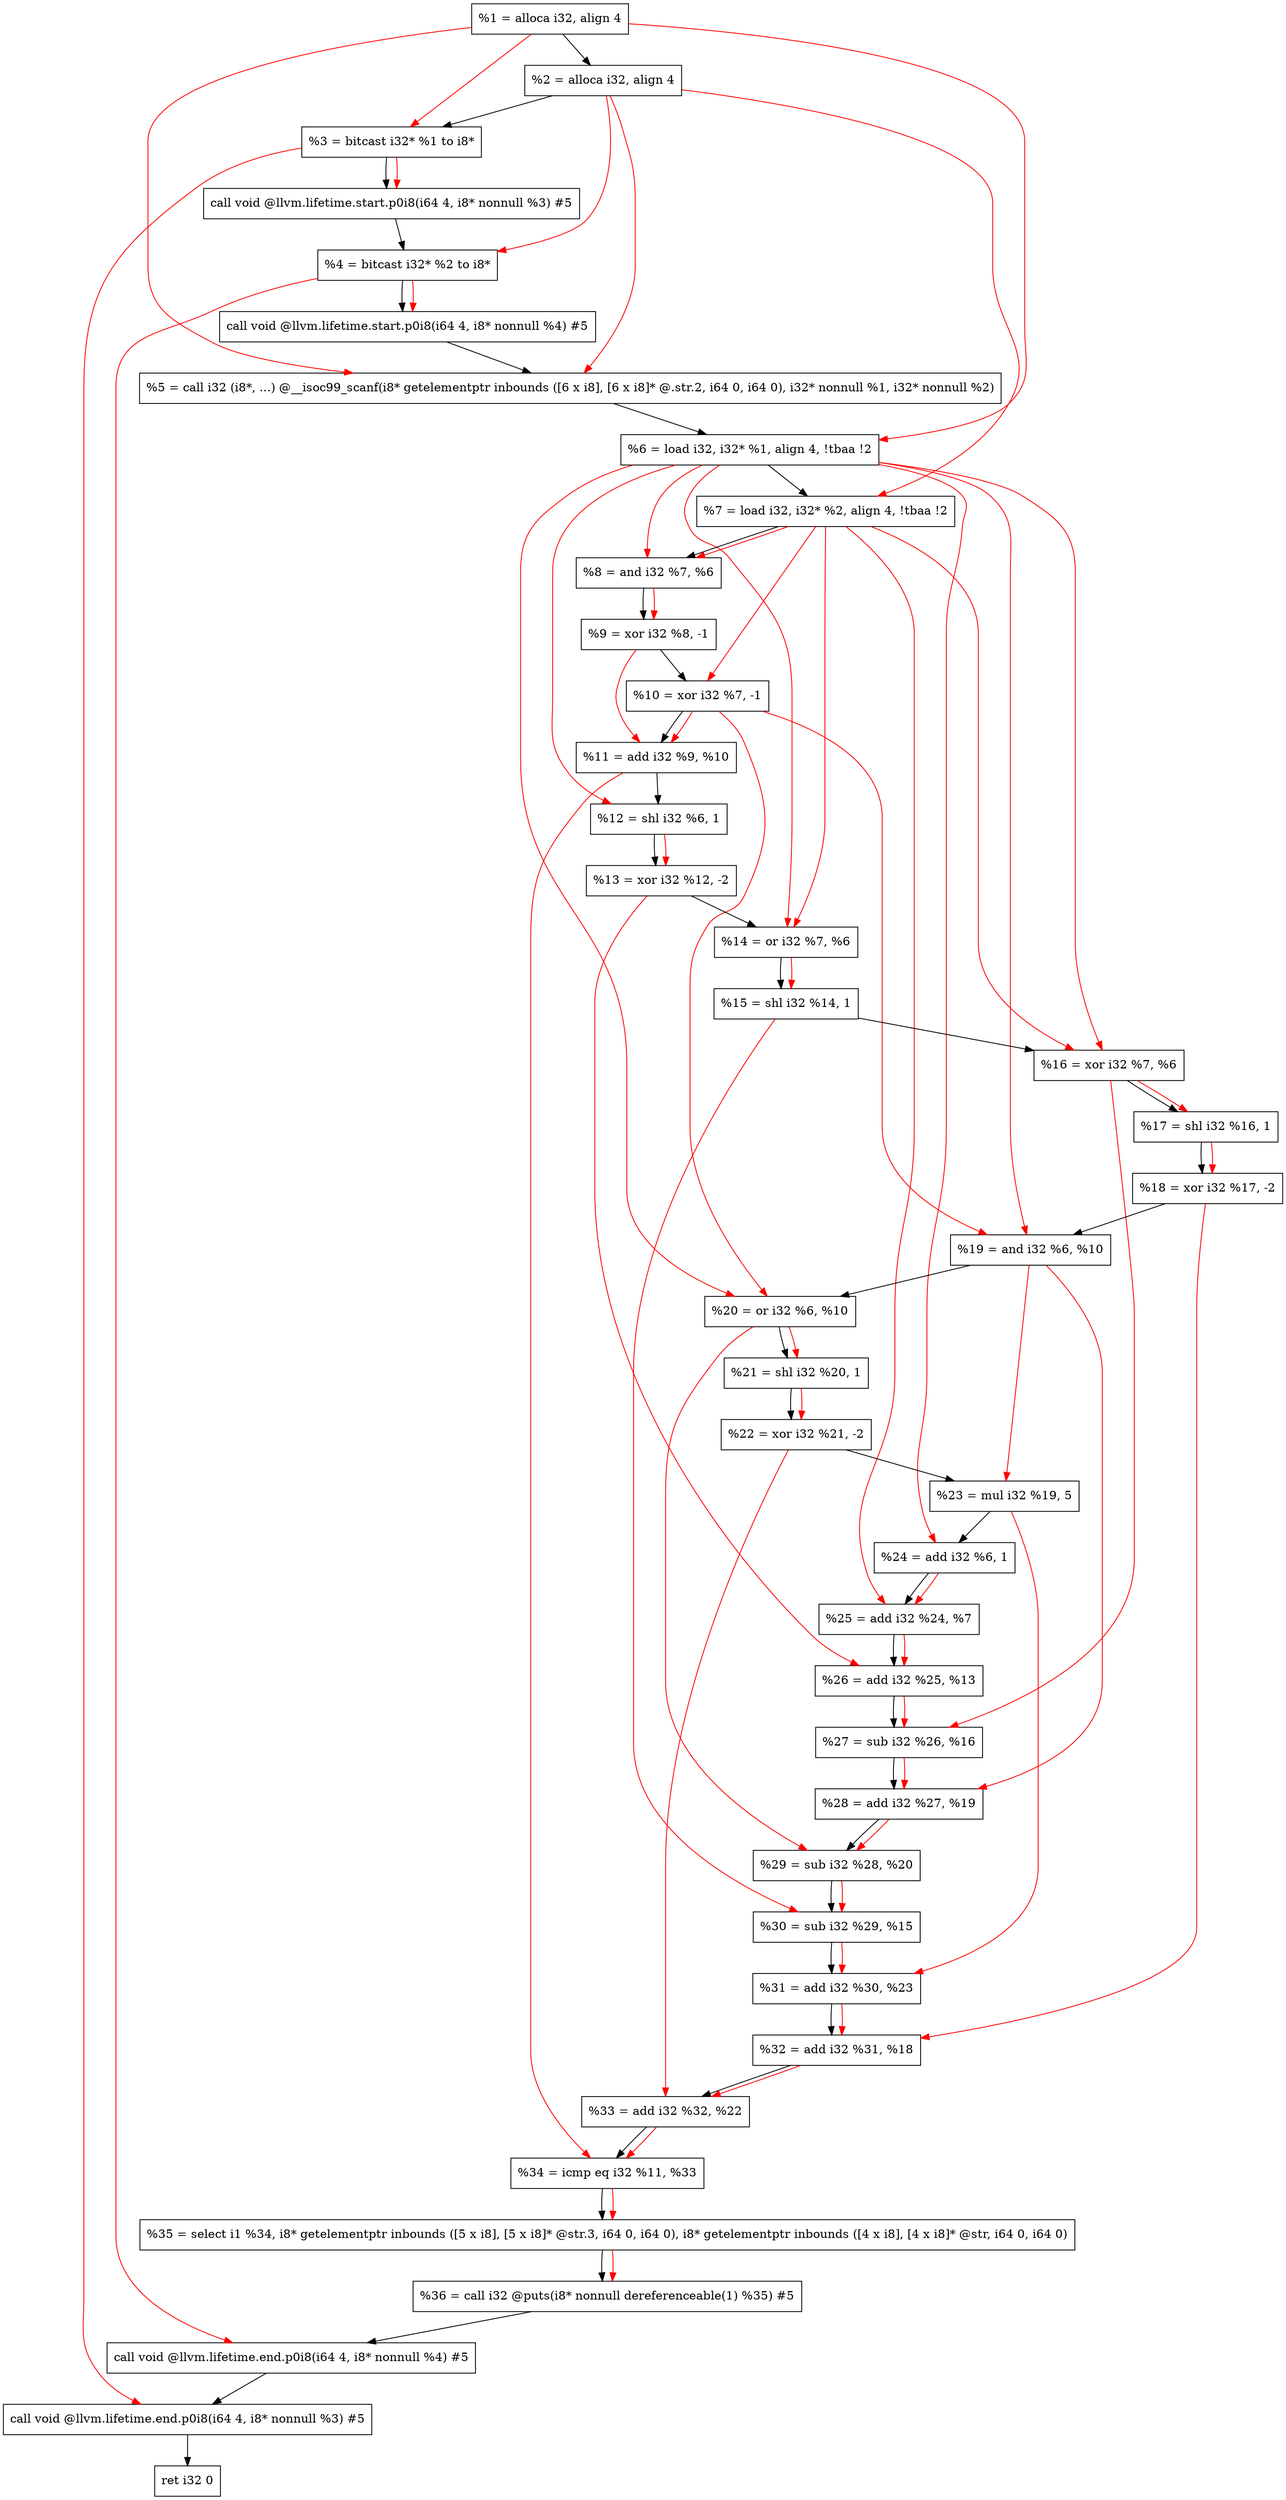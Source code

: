 digraph "DFG for'main' function" {
	Node0x19e7ed8[shape=record, label="  %1 = alloca i32, align 4"];
	Node0x19e7f58[shape=record, label="  %2 = alloca i32, align 4"];
	Node0x19e7fe8[shape=record, label="  %3 = bitcast i32* %1 to i8*"];
	Node0x19e8448[shape=record, label="  call void @llvm.lifetime.start.p0i8(i64 4, i8* nonnull %3) #5"];
	Node0x19e8528[shape=record, label="  %4 = bitcast i32* %2 to i8*"];
	Node0x19e8648[shape=record, label="  call void @llvm.lifetime.start.p0i8(i64 4, i8* nonnull %4) #5"];
	Node0x19e8880[shape=record, label="  %5 = call i32 (i8*, ...) @__isoc99_scanf(i8* getelementptr inbounds ([6 x i8], [6 x i8]* @.str.2, i64 0, i64 0), i32* nonnull %1, i32* nonnull %2)"];
	Node0x19e8938[shape=record, label="  %6 = load i32, i32* %1, align 4, !tbaa !2"];
	Node0x19e98a8[shape=record, label="  %7 = load i32, i32* %2, align 4, !tbaa !2"];
	Node0x19e9f30[shape=record, label="  %8 = and i32 %7, %6"];
	Node0x19e9fa0[shape=record, label="  %9 = xor i32 %8, -1"];
	Node0x19ea010[shape=record, label="  %10 = xor i32 %7, -1"];
	Node0x19ea080[shape=record, label="  %11 = add i32 %9, %10"];
	Node0x19ea0f0[shape=record, label="  %12 = shl i32 %6, 1"];
	Node0x19ea160[shape=record, label="  %13 = xor i32 %12, -2"];
	Node0x19ea1d0[shape=record, label="  %14 = or i32 %7, %6"];
	Node0x19ea240[shape=record, label="  %15 = shl i32 %14, 1"];
	Node0x19ea2b0[shape=record, label="  %16 = xor i32 %7, %6"];
	Node0x19ea320[shape=record, label="  %17 = shl i32 %16, 1"];
	Node0x19ea390[shape=record, label="  %18 = xor i32 %17, -2"];
	Node0x19ea400[shape=record, label="  %19 = and i32 %6, %10"];
	Node0x19ea470[shape=record, label="  %20 = or i32 %6, %10"];
	Node0x19ea4e0[shape=record, label="  %21 = shl i32 %20, 1"];
	Node0x19ea550[shape=record, label="  %22 = xor i32 %21, -2"];
	Node0x19ea5c0[shape=record, label="  %23 = mul i32 %19, 5"];
	Node0x19ea630[shape=record, label="  %24 = add i32 %6, 1"];
	Node0x19ea6a0[shape=record, label="  %25 = add i32 %24, %7"];
	Node0x19ea710[shape=record, label="  %26 = add i32 %25, %13"];
	Node0x19ea780[shape=record, label="  %27 = sub i32 %26, %16"];
	Node0x19ea7f0[shape=record, label="  %28 = add i32 %27, %19"];
	Node0x19ea860[shape=record, label="  %29 = sub i32 %28, %20"];
	Node0x19ea8d0[shape=record, label="  %30 = sub i32 %29, %15"];
	Node0x19ea940[shape=record, label="  %31 = add i32 %30, %23"];
	Node0x19ea9b0[shape=record, label="  %32 = add i32 %31, %18"];
	Node0x19eac30[shape=record, label="  %33 = add i32 %32, %22"];
	Node0x19eaca0[shape=record, label="  %34 = icmp eq i32 %11, %33"];
	Node0x19889d8[shape=record, label="  %35 = select i1 %34, i8* getelementptr inbounds ([5 x i8], [5 x i8]* @str.3, i64 0, i64 0), i8* getelementptr inbounds ([4 x i8], [4 x i8]* @str, i64 0, i64 0)"];
	Node0x19ead30[shape=record, label="  %36 = call i32 @puts(i8* nonnull dereferenceable(1) %35) #5"];
	Node0x19eaf88[shape=record, label="  call void @llvm.lifetime.end.p0i8(i64 4, i8* nonnull %4) #5"];
	Node0x19eb0e8[shape=record, label="  call void @llvm.lifetime.end.p0i8(i64 4, i8* nonnull %3) #5"];
	Node0x19eb1a8[shape=record, label="  ret i32 0"];
	Node0x19e7ed8 -> Node0x19e7f58;
	Node0x19e7f58 -> Node0x19e7fe8;
	Node0x19e7fe8 -> Node0x19e8448;
	Node0x19e8448 -> Node0x19e8528;
	Node0x19e8528 -> Node0x19e8648;
	Node0x19e8648 -> Node0x19e8880;
	Node0x19e8880 -> Node0x19e8938;
	Node0x19e8938 -> Node0x19e98a8;
	Node0x19e98a8 -> Node0x19e9f30;
	Node0x19e9f30 -> Node0x19e9fa0;
	Node0x19e9fa0 -> Node0x19ea010;
	Node0x19ea010 -> Node0x19ea080;
	Node0x19ea080 -> Node0x19ea0f0;
	Node0x19ea0f0 -> Node0x19ea160;
	Node0x19ea160 -> Node0x19ea1d0;
	Node0x19ea1d0 -> Node0x19ea240;
	Node0x19ea240 -> Node0x19ea2b0;
	Node0x19ea2b0 -> Node0x19ea320;
	Node0x19ea320 -> Node0x19ea390;
	Node0x19ea390 -> Node0x19ea400;
	Node0x19ea400 -> Node0x19ea470;
	Node0x19ea470 -> Node0x19ea4e0;
	Node0x19ea4e0 -> Node0x19ea550;
	Node0x19ea550 -> Node0x19ea5c0;
	Node0x19ea5c0 -> Node0x19ea630;
	Node0x19ea630 -> Node0x19ea6a0;
	Node0x19ea6a0 -> Node0x19ea710;
	Node0x19ea710 -> Node0x19ea780;
	Node0x19ea780 -> Node0x19ea7f0;
	Node0x19ea7f0 -> Node0x19ea860;
	Node0x19ea860 -> Node0x19ea8d0;
	Node0x19ea8d0 -> Node0x19ea940;
	Node0x19ea940 -> Node0x19ea9b0;
	Node0x19ea9b0 -> Node0x19eac30;
	Node0x19eac30 -> Node0x19eaca0;
	Node0x19eaca0 -> Node0x19889d8;
	Node0x19889d8 -> Node0x19ead30;
	Node0x19ead30 -> Node0x19eaf88;
	Node0x19eaf88 -> Node0x19eb0e8;
	Node0x19eb0e8 -> Node0x19eb1a8;
edge [color=red]
	Node0x19e7ed8 -> Node0x19e7fe8;
	Node0x19e7fe8 -> Node0x19e8448;
	Node0x19e7f58 -> Node0x19e8528;
	Node0x19e8528 -> Node0x19e8648;
	Node0x19e7ed8 -> Node0x19e8880;
	Node0x19e7f58 -> Node0x19e8880;
	Node0x19e7ed8 -> Node0x19e8938;
	Node0x19e7f58 -> Node0x19e98a8;
	Node0x19e98a8 -> Node0x19e9f30;
	Node0x19e8938 -> Node0x19e9f30;
	Node0x19e9f30 -> Node0x19e9fa0;
	Node0x19e98a8 -> Node0x19ea010;
	Node0x19e9fa0 -> Node0x19ea080;
	Node0x19ea010 -> Node0x19ea080;
	Node0x19e8938 -> Node0x19ea0f0;
	Node0x19ea0f0 -> Node0x19ea160;
	Node0x19e98a8 -> Node0x19ea1d0;
	Node0x19e8938 -> Node0x19ea1d0;
	Node0x19ea1d0 -> Node0x19ea240;
	Node0x19e98a8 -> Node0x19ea2b0;
	Node0x19e8938 -> Node0x19ea2b0;
	Node0x19ea2b0 -> Node0x19ea320;
	Node0x19ea320 -> Node0x19ea390;
	Node0x19e8938 -> Node0x19ea400;
	Node0x19ea010 -> Node0x19ea400;
	Node0x19e8938 -> Node0x19ea470;
	Node0x19ea010 -> Node0x19ea470;
	Node0x19ea470 -> Node0x19ea4e0;
	Node0x19ea4e0 -> Node0x19ea550;
	Node0x19ea400 -> Node0x19ea5c0;
	Node0x19e8938 -> Node0x19ea630;
	Node0x19ea630 -> Node0x19ea6a0;
	Node0x19e98a8 -> Node0x19ea6a0;
	Node0x19ea6a0 -> Node0x19ea710;
	Node0x19ea160 -> Node0x19ea710;
	Node0x19ea710 -> Node0x19ea780;
	Node0x19ea2b0 -> Node0x19ea780;
	Node0x19ea780 -> Node0x19ea7f0;
	Node0x19ea400 -> Node0x19ea7f0;
	Node0x19ea7f0 -> Node0x19ea860;
	Node0x19ea470 -> Node0x19ea860;
	Node0x19ea860 -> Node0x19ea8d0;
	Node0x19ea240 -> Node0x19ea8d0;
	Node0x19ea8d0 -> Node0x19ea940;
	Node0x19ea5c0 -> Node0x19ea940;
	Node0x19ea940 -> Node0x19ea9b0;
	Node0x19ea390 -> Node0x19ea9b0;
	Node0x19ea9b0 -> Node0x19eac30;
	Node0x19ea550 -> Node0x19eac30;
	Node0x19ea080 -> Node0x19eaca0;
	Node0x19eac30 -> Node0x19eaca0;
	Node0x19eaca0 -> Node0x19889d8;
	Node0x19889d8 -> Node0x19ead30;
	Node0x19e8528 -> Node0x19eaf88;
	Node0x19e7fe8 -> Node0x19eb0e8;
}
